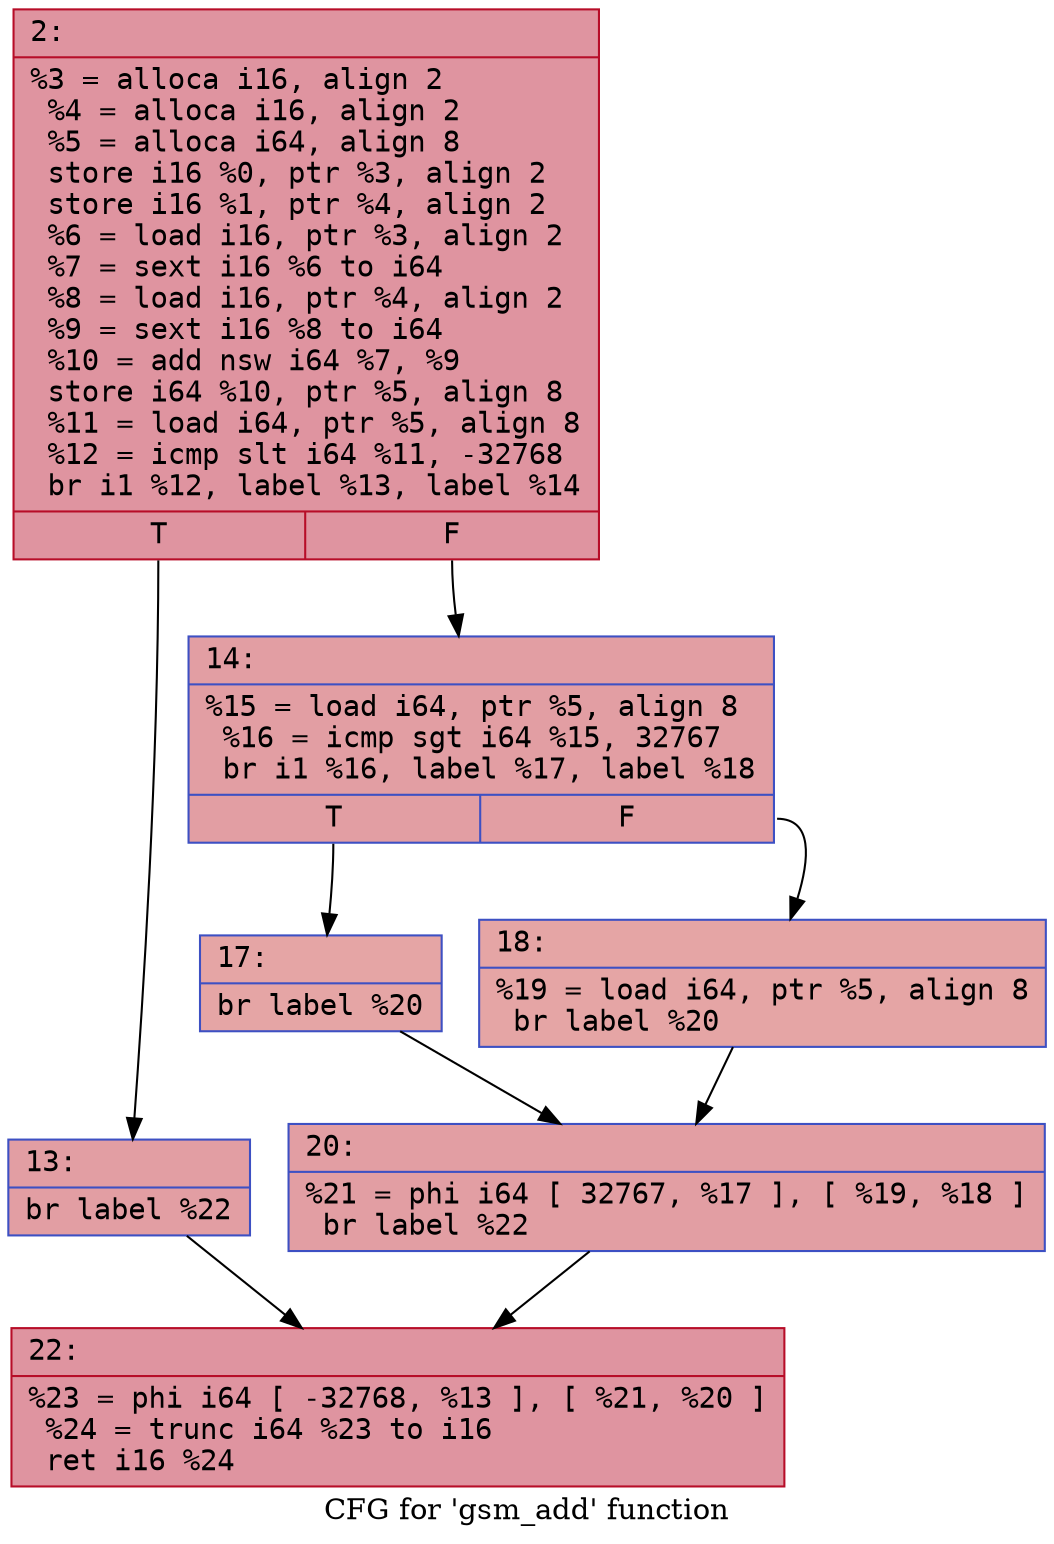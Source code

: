 digraph "CFG for 'gsm_add' function" {
	label="CFG for 'gsm_add' function";

	Node0x60000256a260 [shape=record,color="#b70d28ff", style=filled, fillcolor="#b70d2870" fontname="Courier",label="{2:\l|  %3 = alloca i16, align 2\l  %4 = alloca i16, align 2\l  %5 = alloca i64, align 8\l  store i16 %0, ptr %3, align 2\l  store i16 %1, ptr %4, align 2\l  %6 = load i16, ptr %3, align 2\l  %7 = sext i16 %6 to i64\l  %8 = load i16, ptr %4, align 2\l  %9 = sext i16 %8 to i64\l  %10 = add nsw i64 %7, %9\l  store i64 %10, ptr %5, align 8\l  %11 = load i64, ptr %5, align 8\l  %12 = icmp slt i64 %11, -32768\l  br i1 %12, label %13, label %14\l|{<s0>T|<s1>F}}"];
	Node0x60000256a260:s0 -> Node0x60000256a2b0[tooltip="2 -> 13\nProbability 50.00%" ];
	Node0x60000256a260:s1 -> Node0x60000256a300[tooltip="2 -> 14\nProbability 50.00%" ];
	Node0x60000256a2b0 [shape=record,color="#3d50c3ff", style=filled, fillcolor="#be242e70" fontname="Courier",label="{13:\l|  br label %22\l}"];
	Node0x60000256a2b0 -> Node0x60000256a440[tooltip="13 -> 22\nProbability 100.00%" ];
	Node0x60000256a300 [shape=record,color="#3d50c3ff", style=filled, fillcolor="#be242e70" fontname="Courier",label="{14:\l|  %15 = load i64, ptr %5, align 8\l  %16 = icmp sgt i64 %15, 32767\l  br i1 %16, label %17, label %18\l|{<s0>T|<s1>F}}"];
	Node0x60000256a300:s0 -> Node0x60000256a350[tooltip="14 -> 17\nProbability 50.00%" ];
	Node0x60000256a300:s1 -> Node0x60000256a3a0[tooltip="14 -> 18\nProbability 50.00%" ];
	Node0x60000256a350 [shape=record,color="#3d50c3ff", style=filled, fillcolor="#c5333470" fontname="Courier",label="{17:\l|  br label %20\l}"];
	Node0x60000256a350 -> Node0x60000256a3f0[tooltip="17 -> 20\nProbability 100.00%" ];
	Node0x60000256a3a0 [shape=record,color="#3d50c3ff", style=filled, fillcolor="#c5333470" fontname="Courier",label="{18:\l|  %19 = load i64, ptr %5, align 8\l  br label %20\l}"];
	Node0x60000256a3a0 -> Node0x60000256a3f0[tooltip="18 -> 20\nProbability 100.00%" ];
	Node0x60000256a3f0 [shape=record,color="#3d50c3ff", style=filled, fillcolor="#be242e70" fontname="Courier",label="{20:\l|  %21 = phi i64 [ 32767, %17 ], [ %19, %18 ]\l  br label %22\l}"];
	Node0x60000256a3f0 -> Node0x60000256a440[tooltip="20 -> 22\nProbability 100.00%" ];
	Node0x60000256a440 [shape=record,color="#b70d28ff", style=filled, fillcolor="#b70d2870" fontname="Courier",label="{22:\l|  %23 = phi i64 [ -32768, %13 ], [ %21, %20 ]\l  %24 = trunc i64 %23 to i16\l  ret i16 %24\l}"];
}
